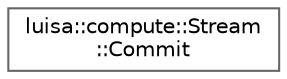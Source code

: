 digraph "类继承关系图"
{
 // LATEX_PDF_SIZE
  bgcolor="transparent";
  edge [fontname=Helvetica,fontsize=10,labelfontname=Helvetica,labelfontsize=10];
  node [fontname=Helvetica,fontsize=10,shape=box,height=0.2,width=0.4];
  rankdir="LR";
  Node0 [id="Node000000",label="luisa::compute::Stream\l::Commit",height=0.2,width=0.4,color="grey40", fillcolor="white", style="filled",URL="$structluisa_1_1compute_1_1_stream_1_1_commit.html",tooltip=" "];
}
